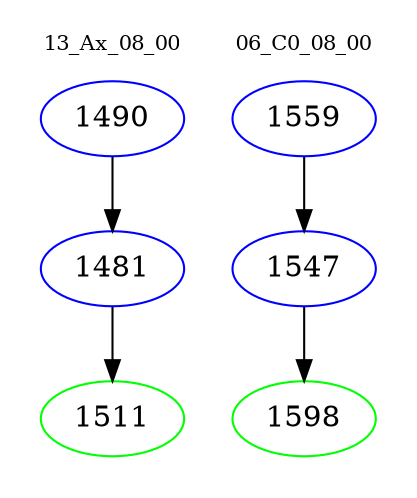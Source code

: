 digraph{
subgraph cluster_0 {
color = white
label = "13_Ax_08_00";
fontsize=10;
T0_1490 [label="1490", color="blue"]
T0_1490 -> T0_1481 [color="black"]
T0_1481 [label="1481", color="blue"]
T0_1481 -> T0_1511 [color="black"]
T0_1511 [label="1511", color="green"]
}
subgraph cluster_1 {
color = white
label = "06_C0_08_00";
fontsize=10;
T1_1559 [label="1559", color="blue"]
T1_1559 -> T1_1547 [color="black"]
T1_1547 [label="1547", color="blue"]
T1_1547 -> T1_1598 [color="black"]
T1_1598 [label="1598", color="green"]
}
}
